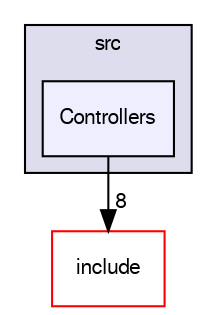 digraph "Controllers" {
  compound=true
  node [ fontsize="10", fontname="FreeSans"];
  edge [ labelfontsize="10", labelfontname="FreeSans"];
  subgraph clusterdir_054bbb67b14bc4d9ad4b8f9fd2c17d22 {
    graph [ bgcolor="#ddddee", pencolor="black", label="src" fontname="FreeSans", fontsize="10", URL="dir_054bbb67b14bc4d9ad4b8f9fd2c17d22.html"]
  dir_96a731a19886ddb7526afb72ff6db908 [shape=box, label="Controllers", style="filled", fillcolor="#eeeeff", pencolor="black", URL="dir_96a731a19886ddb7526afb72ff6db908.html"];
  }
  dir_275ce76ae8a9e2090fbb7142d3994a0e [shape=box label="include" fillcolor="white" style="filled" color="red" URL="dir_275ce76ae8a9e2090fbb7142d3994a0e.html"];
  dir_96a731a19886ddb7526afb72ff6db908->dir_275ce76ae8a9e2090fbb7142d3994a0e [headlabel="8", labeldistance=1.5 headhref="dir_000014_000005.html"];
}
